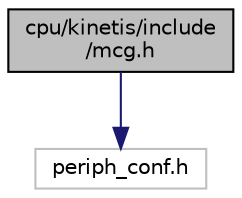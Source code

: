 digraph "cpu/kinetis/include/mcg.h"
{
 // LATEX_PDF_SIZE
  edge [fontname="Helvetica",fontsize="10",labelfontname="Helvetica",labelfontsize="10"];
  node [fontname="Helvetica",fontsize="10",shape=record];
  Node1 [label="cpu/kinetis/include\l/mcg.h",height=0.2,width=0.4,color="black", fillcolor="grey75", style="filled", fontcolor="black",tooltip="Interface definition for the Kinetis MCG driver."];
  Node1 -> Node2 [color="midnightblue",fontsize="10",style="solid",fontname="Helvetica"];
  Node2 [label="periph_conf.h",height=0.2,width=0.4,color="grey75", fillcolor="white", style="filled",tooltip=" "];
}
